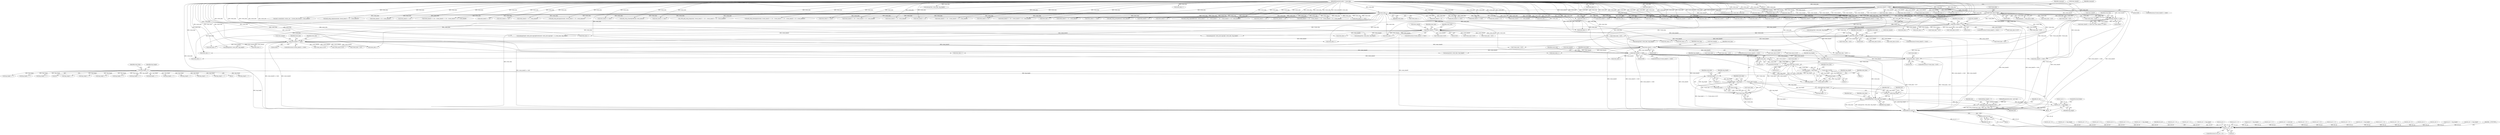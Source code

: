 digraph "0_wildmidi_660b513d99bced8783a4a5984ac2f742c74ebbdd_4@API" {
"1000912" [label="(Call,malloc(tmp_length + 1))"];
"1000896" [label="(Call,tmp_length = (tmp_length << 7) + (*event_data & 0x7f))"];
"1000899" [label="(Call,tmp_length << 7)"];
"1000878" [label="(Call,tmp_length = (tmp_length << 7) + (*event_data & 0x7f))"];
"1000881" [label="(Call,tmp_length << 7)"];
"1000353" [label="(Call,tmp_length = 0)"];
"1000884" [label="(Call,*event_data & 0x7f)"];
"1000892" [label="(Call,*event_data > 0x7f)"];
"1000860" [label="(Call,event_data[0] == 0x06)"];
"1000187" [label="(Call,event_data++)"];
"1000171" [label="(Call,event_data[0] >= 0x80)"];
"1000143" [label="(MethodParameterIn,uint8_t * event_data)"];
"1000787" [label="(Call,event_data[0] == 0x05)"];
"1000714" [label="(Call,event_data[0] == 0x04)"];
"1000179" [label="(Call,*event_data & 0xf0)"];
"1000641" [label="(Call,event_data[0] == 0x03)"];
"1000458" [label="(Call,event_data[0] == 0x02)"];
"1000385" [label="(Call,event_data[0] == 0x01)"];
"1000358" [label="(Call,event_data[0] == 0x00)"];
"1000871" [label="(Call,*event_data > 0x7f)"];
"1000902" [label="(Call,*event_data & 0x7f)"];
"1000910" [label="(Call,text = malloc(tmp_length + 1))"];
"1000916" [label="(Call,memcpy(text, event_data, tmp_length))"];
"1000925" [label="(Call,midi_setup_marker(mdi, text))"];
"1000928" [label="(Call,ret_cnt += tmp_length)"];
"1001539" [label="(Call,ret_cnt == 0)"];
"1001548" [label="(Return,return ret_cnt;)"];
"1000147" [label="(Call,ret_cnt = 0)"];
"1000312" [label="(Call,event_data++)"];
"1001186" [label="(Call,(event_data[4] << 8) + event_data[5])"];
"1000142" [label="(MethodParameterIn,struct _mdi *mdi)"];
"1000861" [label="(Call,event_data[0])"];
"1000808" [label="(Call,tmp_length << 7)"];
"1000465" [label="(Identifier,event_data)"];
"1000867" [label="(Identifier,event_data)"];
"1001181" [label="(Call,event_data[3] << 16)"];
"1000885" [label="(Call,*event_data)"];
"1000145" [label="(Block,)"];
"1000358" [label="(Call,event_data[0] == 0x00)"];
"1001138" [label="(Call,mdi->events[mdi->events_size - 1].event_data.channel = event_data[2])"];
"1000888" [label="(Call,event_data++)"];
"1001292" [label="(Call,*event_data > 0x7f)"];
"1000878" [label="(Call,tmp_length = (tmp_length << 7) + (*event_data & 0x7f))"];
"1000369" [label="(Call,midi_setup_sequenceno(mdi, ((event_data[2] << 8) + event_data[3])))"];
"1000718" [label="(Literal,0x04)"];
"1000354" [label="(Identifier,tmp_length)"];
"1000872" [label="(Call,*event_data)"];
"1000798" [label="(Call,*event_data > 0x7f)"];
"1000922" [label="(Identifier,text)"];
"1000648" [label="(Identifier,event_data)"];
"1001001" [label="(Call,ret_cnt += tmp_length)"];
"1001175" [label="(Call,event_data[2] << 24)"];
"1000972" [label="(Call,tmp_length << 7)"];
"1000417" [label="(Call,*event_data > 0x7f)"];
"1000715" [label="(Call,event_data[0])"];
"1000409" [label="(Call,*event_data & 0x7f)"];
"1001117" [label="(Call,(event_data[3] << 24) + (event_data[4] << 16) + (event_data[5] << 8) + event_data[6])"];
"1001233" [label="(Call,*event_data > 0x7f)"];
"1000904" [label="(Identifier,event_data)"];
"1001538" [label="(ControlStructure,if (ret_cnt == 0))"];
"1001155" [label="(Call,ret_cnt += 7)"];
"1000464" [label="(Call,event_data++)"];
"1000389" [label="(Literal,0x01)"];
"1001327" [label="(Call,event_data++)"];
"1000874" [label="(Literal,0x7f)"];
"1000930" [label="(Identifier,tmp_length)"];
"1000360" [label="(Identifier,event_data)"];
"1000363" [label="(Call,event_data[1] == 0x02)"];
"1000504" [label="(Call,event_data++)"];
"1000392" [label="(Identifier,event_data)"];
"1000918" [label="(Identifier,event_data)"];
"1001084" [label="(Call,event_data[2] << 16)"];
"1001118" [label="(Call,event_data[3] << 24)"];
"1000907" [label="(Identifier,event_data)"];
"1000866" [label="(Call,event_data++)"];
"1000926" [label="(Identifier,mdi)"];
"1000170" [label="(ControlStructure,if (event_data[0] >= 0x80))"];
"1000195" [label="(Identifier,command)"];
"1000925" [label="(Call,midi_setup_marker(mdi, text))"];
"1000458" [label="(Call,event_data[0] == 0x02)"];
"1000224" [label="(Call,ret_cnt += 2)"];
"1000770" [label="(Call,memcpy(text, event_data, tmp_length))"];
"1000789" [label="(Identifier,event_data)"];
"1001311" [label="(Call,ret_cnt++)"];
"1000713" [label="(ControlStructure,if (event_data[0] == 0x04))"];
"1001070" [label="(Call,event_data[0] == 0x51)"];
"1000271" [label="(Call,ret_cnt += 2)"];
"1001214" [label="(Call,(event_data[2] << 8) + event_data[3])"];
"1001270" [label="(Call,ret_cnt += tmp_length)"];
"1000793" [label="(Call,event_data++)"];
"1000462" [label="(Literal,0x02)"];
"1000721" [label="(Identifier,event_data)"];
"1000906" [label="(Call,event_data++)"];
"1000910" [label="(Call,text = malloc(tmp_length + 1))"];
"1000714" [label="(Call,event_data[0] == 0x04)"];
"1000669" [label="(Call,event_data++)"];
"1001212" [label="(Call,midi_setup_keysignature(mdi, ((event_data[2] << 8) + event_data[3])))"];
"1000284" [label="(Call,event_data++)"];
"1000889" [label="(Identifier,event_data)"];
"1000880" [label="(Call,(tmp_length << 7) + (*event_data & 0x7f))"];
"1000944" [label="(Call,*event_data > 0x7f)"];
"1001541" [label="(Literal,0)"];
"1001166" [label="(Call,event_data[1] == 0x04)"];
"1001540" [label="(Identifier,ret_cnt)"];
"1001018" [label="(Call,midi_setup_channelprefix(mdi, event_data[2]))"];
"1000786" [label="(ControlStructure,if (event_data[0] == 0x05))"];
"1000342" [label="(Call,ret_cnt += 2)"];
"1000815" [label="(Call,event_data++)"];
"1000396" [label="(Call,*event_data > 0x7f)"];
"1000643" [label="(Identifier,event_data)"];
"1001034" [label="(Call,event_data[1] == 0x01)"];
"1000811" [label="(Call,*event_data & 0x7f)"];
"1000291" [label="(Call,ret_cnt += 2)"];
"1001539" [label="(Call,ret_cnt == 0)"];
"1000916" [label="(Call,memcpy(text, event_data, tmp_length))"];
"1000424" [label="(Call,tmp_length << 7)"];
"1001081" [label="(Call,_WM_midi_setup_tempo(mdi, ((event_data[2] << 16) + (event_data[3] << 8) + event_data[4])))"];
"1000680" [label="(Call,tmp_length << 7)"];
"1000180" [label="(Call,*event_data)"];
"1000539" [label="(Call,memcpy(&mdi->extra_info.copyright[strlen(mdi->extra_info.copyright) + 1], event_data, tmp_length))"];
"1001172" [label="(Call,midi_setup_timesignature(mdi, ((event_data[2] << 24) + (event_data[3] << 16) + (event_data[4] << 8) + event_data[5])))"];
"1000864" [label="(Literal,0x06)"];
"1000460" [label="(Identifier,event_data)"];
"1000359" [label="(Call,event_data[0])"];
"1000362" [label="(Literal,0x00)"];
"1000709" [label="(Call,ret_cnt += tmp_length)"];
"1001075" [label="(Call,event_data[1] == 0x03)"];
"1000244" [label="(Call,event_data++)"];
"1001123" [label="(Call,(event_data[4] << 16) + (event_data[5] << 8) + event_data[6])"];
"1000742" [label="(Call,event_data++)"];
"1000673" [label="(Call,*event_data > 0x7f)"];
"1000482" [label="(Call,*event_data & 0x7f)"];
"1000870" [label="(ControlStructure,if (*event_data > 0x7f))"];
"1000305" [label="(Call,ret_cnt++)"];
"1000251" [label="(Call,ret_cnt += 2)"];
"1000645" [label="(Literal,0x03)"];
"1000989" [label="(Call,memcpy(text, event_data, tmp_length))"];
"1000665" [label="(Call,*event_data & 0x7f)"];
"1001313" [label="(Call,*event_data > 0x7f)"];
"1000279" [label="(Call,event_data++)"];
"1000716" [label="(Identifier,event_data)"];
"1000829" [label="(Call,*event_data & 0x7f)"];
"1000908" [label="(Call,ret_cnt++)"];
"1001215" [label="(Call,event_data[2] << 8)"];
"1000179" [label="(Call,*event_data & 0xf0)"];
"1000896" [label="(Call,tmp_length = (tmp_length << 7) + (*event_data & 0x7f))"];
"1000877" [label="(Block,)"];
"1000652" [label="(Call,*event_data > 0x7f)"];
"1000929" [label="(Identifier,ret_cnt)"];
"1000230" [label="(Call,event_data[1] == 0)"];
"1001083" [label="(Call,(event_data[2] << 16) + (event_data[3] << 8) + event_data[4])"];
"1001305" [label="(Call,*event_data & 0x7F)"];
"1000725" [label="(Call,*event_data > 0x7f)"];
"1000177" [label="(Call,command = *event_data & 0xf0)"];
"1000469" [label="(Call,*event_data > 0x7f)"];
"1000217" [label="(Call,event_data++)"];
"1000662" [label="(Call,tmp_length << 7)"];
"1000899" [label="(Call,tmp_length << 7)"];
"1000453" [label="(Call,ret_cnt += tmp_length)"];
"1000683" [label="(Call,*event_data & 0x7f)"];
"1000794" [label="(Identifier,event_data)"];
"1001250" [label="(Call,event_data++)"];
"1000371" [label="(Call,(event_data[2] << 8) + event_data[3])"];
"1001323" [label="(Call,*event_data & 0x7F)"];
"1000920" [label="(Call,text[tmp_length] = '\0')"];
"1001007" [label="(Call,event_data[0] == 0x20)"];
"1000299" [label="(Call,event_data++)"];
"1001161" [label="(Call,event_data[0] == 0x58)"];
"1000497" [label="(Call,tmp_length << 7)"];
"1001098" [label="(Call,ret_cnt += 5)"];
"1000862" [label="(Identifier,event_data)"];
"1000903" [label="(Call,*event_data)"];
"1000490" [label="(Call,*event_data > 0x7f)"];
"1000385" [label="(Call,event_data[0] == 0x01)"];
"1001040" [label="(Call,midi_setup_portprefix(mdi, event_data[2]))"];
"1000900" [label="(Identifier,tmp_length)"];
"1000391" [label="(Call,event_data++)"];
"1001519" [label="(Call,ret_cnt += sysex_len)"];
"1001045" [label="(Call,ret_cnt += 3)"];
"1000372" [label="(Call,event_data[2] << 8)"];
"1000859" [label="(ControlStructure,if (event_data[0] == 0x06))"];
"1000886" [label="(Identifier,event_data)"];
"1001201" [label="(Call,event_data[0] == 0x59)"];
"1000351" [label="(Block,)"];
"1001104" [label="(Call,event_data[0] == 0x54)"];
"1000239" [label="(Call,event_data++)"];
"1000641" [label="(Call,event_data[0] == 0x03)"];
"1000384" [label="(ControlStructure,if (event_data[0] == 0x01))"];
"1000386" [label="(Call,event_data[0])"];
"1000738" [label="(Call,*event_data & 0x7f)"];
"1000917" [label="(Identifier,text)"];
"1000935" [label="(Identifier,event_data)"];
"1000760" [label="(Call,event_data++)"];
"1001195" [label="(Call,ret_cnt += 6)"];
"1000427" [label="(Call,*event_data & 0x7f)"];
"1001064" [label="(Call,ret_cnt += 2)"];
"1000459" [label="(Call,event_data[0])"];
"1001115" [label="(Call,midi_setup_smpteoffset(mdi, ((event_data[3] << 24) + (event_data[4] << 16) + (event_data[5] << 8) + event_data[6])))"];
"1000175" [label="(Literal,0x80)"];
"1001023" [label="(Call,ret_cnt += 3)"];
"1001124" [label="(Call,event_data[4] << 16)"];
"1001174" [label="(Call,(event_data[2] << 24) + (event_data[3] << 16) + (event_data[4] << 8) + event_data[5])"];
"1001243" [label="(Call,tmp_length << 7)"];
"1000640" [label="(ControlStructure,if (event_data[0] == 0x03))"];
"1000636" [label="(Call,ret_cnt += tmp_length)"];
"1000871" [label="(Call,*event_data > 0x7f)"];
"1001012" [label="(Call,event_data[1] == 0x01)"];
"1001090" [label="(Call,event_data[3] << 8)"];
"1000893" [label="(Call,*event_data)"];
"1001223" [label="(Call,ret_cnt += 4)"];
"1000357" [label="(Call,(event_data[0] == 0x00) && (event_data[1] == 0x02))"];
"1000884" [label="(Call,*event_data & 0x7f)"];
"1000892" [label="(Call,*event_data > 0x7f)"];
"1001206" [label="(Call,event_data[1] == 0x02)"];
"1000479" [label="(Call,tmp_length << 7)"];
"1000756" [label="(Call,*event_data & 0x7f)"];
"1000431" [label="(Call,event_data++)"];
"1000919" [label="(Identifier,tmp_length)"];
"1000182" [label="(Literal,0xf0)"];
"1000380" [label="(Call,ret_cnt += 4)"];
"1001548" [label="(Return,return ret_cnt;)"];
"1001532" [label="(ControlStructure,break;)"];
"1000881" [label="(Call,tmp_length << 7)"];
"1001534" [label="(Call,ret_cnt = 0)"];
"1000259" [label="(Call,event_data++)"];
"1001109" [label="(Call,event_data[1] == 0x05)"];
"1000697" [label="(Call,memcpy(text, event_data, tmp_length))"];
"1000913" [label="(Call,tmp_length + 1)"];
"1001029" [label="(Call,event_data[0] == 0x21)"];
"1000330" [label="(Call,event_data++)"];
"1000901" [label="(Literal,7)"];
"1001550" [label="(MethodReturn,uint32_t)"];
"1000954" [label="(Call,tmp_length << 7)"];
"1001342" [label="(Call,memcpy(sysex_store, event_data, sysex_len))"];
"1000642" [label="(Call,event_data[0])"];
"1000365" [label="(Identifier,event_data)"];
"1001187" [label="(Call,event_data[4] << 8)"];
"1000735" [label="(Call,tmp_length << 7)"];
"1000887" [label="(Literal,0x7f)"];
"1001051" [label="(Call,event_data[0] == 0x2F)"];
"1000601" [label="(Call,memcpy(mdi->extra_info.copyright, event_data, tmp_length))"];
"1000979" [label="(Call,event_data++)"];
"1001129" [label="(Call,(event_data[5] << 8) + event_data[6])"];
"1000883" [label="(Literal,7)"];
"1000860" [label="(Call,event_data[0] == 0x06)"];
"1000186" [label="(Call,*event_data++)"];
"1000911" [label="(Identifier,text)"];
"1000264" [label="(Call,event_data++)"];
"1000791" [label="(Literal,0x05)"];
"1000178" [label="(Identifier,command)"];
"1000457" [label="(ControlStructure,if (event_data[0] == 0x02))"];
"1000927" [label="(Identifier,text)"];
"1000624" [label="(Call,memcpy(text, event_data, tmp_length))"];
"1000486" [label="(Call,event_data++)"];
"1000687" [label="(Call,event_data++)"];
"1000190" [label="(Call,ret_cnt++)"];
"1000912" [label="(Call,malloc(tmp_length + 1))"];
"1000355" [label="(Literal,0)"];
"1000876" [label="(ControlStructure,do)"];
"1000318" [label="(Call,ret_cnt++)"];
"1000720" [label="(Call,event_data++)"];
"1000855" [label="(Call,ret_cnt += tmp_length)"];
"1001261" [label="(Call,tmp_length << 7)"];
"1000902" [label="(Call,*event_data & 0x7f)"];
"1000898" [label="(Call,(tmp_length << 7) + (*event_data & 0x7f))"];
"1000826" [label="(Call,tmp_length << 7)"];
"1000787" [label="(Call,event_data[0] == 0x05)"];
"1000939" [label="(Call,event_data++)"];
"1000961" [label="(Call,event_data++)"];
"1001309" [label="(Call,event_data++)"];
"1000647" [label="(Call,event_data++)"];
"1001089" [label="(Call,(event_data[3] << 8) + event_data[4])"];
"1000143" [label="(MethodParameterIn,uint8_t * event_data)"];
"1000325" [label="(Call,event_data++)"];
"1000172" [label="(Call,event_data[0])"];
"1000441" [label="(Call,memcpy(text, event_data, tmp_length))"];
"1000746" [label="(Call,*event_data > 0x7f)"];
"1000865" [label="(Block,)"];
"1000833" [label="(Call,event_data++)"];
"1000353" [label="(Call,tmp_length = 0)"];
"1000897" [label="(Identifier,tmp_length)"];
"1000905" [label="(Literal,0x7f)"];
"1000782" [label="(Call,ret_cnt += tmp_length)"];
"1001180" [label="(Call,(event_data[3] << 16) + (event_data[4] << 8) + event_data[5])"];
"1000928" [label="(Call,ret_cnt += tmp_length)"];
"1000406" [label="(Call,tmp_length << 7)"];
"1000933" [label="(Call,event_data[0] == 0x07)"];
"1000882" [label="(Identifier,tmp_length)"];
"1001228" [label="(Call,event_data++)"];
"1000212" [label="(Call,event_data++)"];
"1001549" [label="(Identifier,ret_cnt)"];
"1000843" [label="(Call,memcpy(text, event_data, tmp_length))"];
"1000413" [label="(Call,event_data++)"];
"1000500" [label="(Call,*event_data & 0x7f)"];
"1001543" [label="(Identifier,__FUNCTION__)"];
"1000188" [label="(Identifier,event_data)"];
"1001056" [label="(Call,event_data[1] == 0x00)"];
"1001130" [label="(Call,event_data[5] << 8)"];
"1000879" [label="(Identifier,tmp_length)"];
"1000753" [label="(Call,tmp_length << 7)"];
"1000895" [label="(Literal,0x7f)"];
"1000819" [label="(Call,*event_data > 0x7f)"];
"1000187" [label="(Call,event_data++)"];
"1000171" [label="(Call,event_data[0] >= 0x80)"];
"1000788" [label="(Call,event_data[0])"];
"1000912" -> "1000910"  [label="AST: "];
"1000912" -> "1000913"  [label="CFG: "];
"1000913" -> "1000912"  [label="AST: "];
"1000910" -> "1000912"  [label="CFG: "];
"1000912" -> "1001550"  [label="DDG: tmp_length + 1"];
"1000912" -> "1000910"  [label="DDG: tmp_length + 1"];
"1000896" -> "1000912"  [label="DDG: tmp_length"];
"1000896" -> "1000865"  [label="AST: "];
"1000896" -> "1000898"  [label="CFG: "];
"1000897" -> "1000896"  [label="AST: "];
"1000898" -> "1000896"  [label="AST: "];
"1000907" -> "1000896"  [label="CFG: "];
"1000896" -> "1001550"  [label="DDG: (tmp_length << 7) + (*event_data & 0x7f)"];
"1000899" -> "1000896"  [label="DDG: tmp_length"];
"1000899" -> "1000896"  [label="DDG: 7"];
"1000902" -> "1000896"  [label="DDG: *event_data"];
"1000902" -> "1000896"  [label="DDG: 0x7f"];
"1000896" -> "1000913"  [label="DDG: tmp_length"];
"1000896" -> "1000916"  [label="DDG: tmp_length"];
"1000899" -> "1000898"  [label="AST: "];
"1000899" -> "1000901"  [label="CFG: "];
"1000900" -> "1000899"  [label="AST: "];
"1000901" -> "1000899"  [label="AST: "];
"1000904" -> "1000899"  [label="CFG: "];
"1000899" -> "1000898"  [label="DDG: tmp_length"];
"1000899" -> "1000898"  [label="DDG: 7"];
"1000878" -> "1000899"  [label="DDG: tmp_length"];
"1000353" -> "1000899"  [label="DDG: tmp_length"];
"1000878" -> "1000877"  [label="AST: "];
"1000878" -> "1000880"  [label="CFG: "];
"1000879" -> "1000878"  [label="AST: "];
"1000880" -> "1000878"  [label="AST: "];
"1000889" -> "1000878"  [label="CFG: "];
"1000881" -> "1000878"  [label="DDG: tmp_length"];
"1000881" -> "1000878"  [label="DDG: 7"];
"1000884" -> "1000878"  [label="DDG: *event_data"];
"1000884" -> "1000878"  [label="DDG: 0x7f"];
"1000878" -> "1000881"  [label="DDG: tmp_length"];
"1000881" -> "1000880"  [label="AST: "];
"1000881" -> "1000883"  [label="CFG: "];
"1000882" -> "1000881"  [label="AST: "];
"1000883" -> "1000881"  [label="AST: "];
"1000886" -> "1000881"  [label="CFG: "];
"1000881" -> "1000880"  [label="DDG: tmp_length"];
"1000881" -> "1000880"  [label="DDG: 7"];
"1000353" -> "1000881"  [label="DDG: tmp_length"];
"1000353" -> "1000351"  [label="AST: "];
"1000353" -> "1000355"  [label="CFG: "];
"1000354" -> "1000353"  [label="AST: "];
"1000355" -> "1000353"  [label="AST: "];
"1000360" -> "1000353"  [label="CFG: "];
"1000353" -> "1001550"  [label="DDG: tmp_length"];
"1000353" -> "1000406"  [label="DDG: tmp_length"];
"1000353" -> "1000424"  [label="DDG: tmp_length"];
"1000353" -> "1000479"  [label="DDG: tmp_length"];
"1000353" -> "1000497"  [label="DDG: tmp_length"];
"1000353" -> "1000662"  [label="DDG: tmp_length"];
"1000353" -> "1000680"  [label="DDG: tmp_length"];
"1000353" -> "1000735"  [label="DDG: tmp_length"];
"1000353" -> "1000753"  [label="DDG: tmp_length"];
"1000353" -> "1000808"  [label="DDG: tmp_length"];
"1000353" -> "1000826"  [label="DDG: tmp_length"];
"1000353" -> "1000954"  [label="DDG: tmp_length"];
"1000353" -> "1000972"  [label="DDG: tmp_length"];
"1000353" -> "1001243"  [label="DDG: tmp_length"];
"1000353" -> "1001261"  [label="DDG: tmp_length"];
"1000884" -> "1000880"  [label="AST: "];
"1000884" -> "1000887"  [label="CFG: "];
"1000885" -> "1000884"  [label="AST: "];
"1000887" -> "1000884"  [label="AST: "];
"1000880" -> "1000884"  [label="CFG: "];
"1000884" -> "1000880"  [label="DDG: *event_data"];
"1000884" -> "1000880"  [label="DDG: 0x7f"];
"1000892" -> "1000884"  [label="DDG: *event_data"];
"1000871" -> "1000884"  [label="DDG: *event_data"];
"1000860" -> "1000884"  [label="DDG: event_data[0]"];
"1000884" -> "1000892"  [label="DDG: *event_data"];
"1000892" -> "1000876"  [label="AST: "];
"1000892" -> "1000895"  [label="CFG: "];
"1000893" -> "1000892"  [label="AST: "];
"1000895" -> "1000892"  [label="AST: "];
"1000879" -> "1000892"  [label="CFG: "];
"1000897" -> "1000892"  [label="CFG: "];
"1000892" -> "1001550"  [label="DDG: *event_data > 0x7f"];
"1000860" -> "1000892"  [label="DDG: event_data[0]"];
"1000892" -> "1000902"  [label="DDG: *event_data"];
"1000860" -> "1000859"  [label="AST: "];
"1000860" -> "1000864"  [label="CFG: "];
"1000861" -> "1000860"  [label="AST: "];
"1000864" -> "1000860"  [label="AST: "];
"1000867" -> "1000860"  [label="CFG: "];
"1000935" -> "1000860"  [label="CFG: "];
"1000860" -> "1001550"  [label="DDG: event_data[0] == 0x06"];
"1000860" -> "1001550"  [label="DDG: event_data[0]"];
"1000187" -> "1000860"  [label="DDG: event_data"];
"1000787" -> "1000860"  [label="DDG: event_data[0]"];
"1000179" -> "1000860"  [label="DDG: *event_data"];
"1000143" -> "1000860"  [label="DDG: event_data"];
"1000860" -> "1000866"  [label="DDG: event_data[0]"];
"1000860" -> "1000871"  [label="DDG: event_data[0]"];
"1000860" -> "1000888"  [label="DDG: event_data[0]"];
"1000860" -> "1000902"  [label="DDG: event_data[0]"];
"1000860" -> "1000906"  [label="DDG: event_data[0]"];
"1000860" -> "1000916"  [label="DDG: event_data[0]"];
"1000860" -> "1000933"  [label="DDG: event_data[0]"];
"1000187" -> "1000186"  [label="AST: "];
"1000187" -> "1000188"  [label="CFG: "];
"1000188" -> "1000187"  [label="AST: "];
"1000186" -> "1000187"  [label="CFG: "];
"1000187" -> "1001550"  [label="DDG: event_data"];
"1000171" -> "1000187"  [label="DDG: event_data[0]"];
"1000143" -> "1000187"  [label="DDG: event_data"];
"1000187" -> "1000212"  [label="DDG: event_data"];
"1000187" -> "1000230"  [label="DDG: event_data"];
"1000187" -> "1000239"  [label="DDG: event_data"];
"1000187" -> "1000259"  [label="DDG: event_data"];
"1000187" -> "1000279"  [label="DDG: event_data"];
"1000187" -> "1000299"  [label="DDG: event_data"];
"1000187" -> "1000312"  [label="DDG: event_data"];
"1000187" -> "1000325"  [label="DDG: event_data"];
"1000187" -> "1000358"  [label="DDG: event_data"];
"1000187" -> "1000363"  [label="DDG: event_data"];
"1000187" -> "1000369"  [label="DDG: event_data"];
"1000187" -> "1000372"  [label="DDG: event_data"];
"1000187" -> "1000371"  [label="DDG: event_data"];
"1000187" -> "1000385"  [label="DDG: event_data"];
"1000187" -> "1000391"  [label="DDG: event_data"];
"1000187" -> "1000458"  [label="DDG: event_data"];
"1000187" -> "1000464"  [label="DDG: event_data"];
"1000187" -> "1000641"  [label="DDG: event_data"];
"1000187" -> "1000647"  [label="DDG: event_data"];
"1000187" -> "1000714"  [label="DDG: event_data"];
"1000187" -> "1000720"  [label="DDG: event_data"];
"1000187" -> "1000787"  [label="DDG: event_data"];
"1000187" -> "1000793"  [label="DDG: event_data"];
"1000187" -> "1000866"  [label="DDG: event_data"];
"1000187" -> "1000933"  [label="DDG: event_data"];
"1000187" -> "1000939"  [label="DDG: event_data"];
"1000187" -> "1001007"  [label="DDG: event_data"];
"1000187" -> "1001012"  [label="DDG: event_data"];
"1000187" -> "1001018"  [label="DDG: event_data"];
"1000187" -> "1001029"  [label="DDG: event_data"];
"1000187" -> "1001034"  [label="DDG: event_data"];
"1000187" -> "1001040"  [label="DDG: event_data"];
"1000187" -> "1001051"  [label="DDG: event_data"];
"1000187" -> "1001056"  [label="DDG: event_data"];
"1000187" -> "1001070"  [label="DDG: event_data"];
"1000187" -> "1001075"  [label="DDG: event_data"];
"1000187" -> "1001081"  [label="DDG: event_data"];
"1000187" -> "1001084"  [label="DDG: event_data"];
"1000187" -> "1001083"  [label="DDG: event_data"];
"1000187" -> "1001090"  [label="DDG: event_data"];
"1000187" -> "1001089"  [label="DDG: event_data"];
"1000187" -> "1001104"  [label="DDG: event_data"];
"1000187" -> "1001109"  [label="DDG: event_data"];
"1000187" -> "1001115"  [label="DDG: event_data"];
"1000187" -> "1001118"  [label="DDG: event_data"];
"1000187" -> "1001117"  [label="DDG: event_data"];
"1000187" -> "1001124"  [label="DDG: event_data"];
"1000187" -> "1001123"  [label="DDG: event_data"];
"1000187" -> "1001130"  [label="DDG: event_data"];
"1000187" -> "1001129"  [label="DDG: event_data"];
"1000187" -> "1001138"  [label="DDG: event_data"];
"1000187" -> "1001161"  [label="DDG: event_data"];
"1000187" -> "1001166"  [label="DDG: event_data"];
"1000187" -> "1001172"  [label="DDG: event_data"];
"1000187" -> "1001175"  [label="DDG: event_data"];
"1000187" -> "1001174"  [label="DDG: event_data"];
"1000187" -> "1001181"  [label="DDG: event_data"];
"1000187" -> "1001180"  [label="DDG: event_data"];
"1000187" -> "1001187"  [label="DDG: event_data"];
"1000187" -> "1001186"  [label="DDG: event_data"];
"1000187" -> "1001201"  [label="DDG: event_data"];
"1000187" -> "1001206"  [label="DDG: event_data"];
"1000187" -> "1001212"  [label="DDG: event_data"];
"1000187" -> "1001215"  [label="DDG: event_data"];
"1000187" -> "1001214"  [label="DDG: event_data"];
"1000187" -> "1001228"  [label="DDG: event_data"];
"1000187" -> "1001309"  [label="DDG: event_data"];
"1000187" -> "1001327"  [label="DDG: event_data"];
"1000171" -> "1000170"  [label="AST: "];
"1000171" -> "1000175"  [label="CFG: "];
"1000172" -> "1000171"  [label="AST: "];
"1000175" -> "1000171"  [label="AST: "];
"1000178" -> "1000171"  [label="CFG: "];
"1000195" -> "1000171"  [label="CFG: "];
"1000171" -> "1001550"  [label="DDG: event_data[0]"];
"1000171" -> "1001550"  [label="DDG: event_data[0] >= 0x80"];
"1000143" -> "1000171"  [label="DDG: event_data"];
"1000171" -> "1000179"  [label="DDG: event_data[0]"];
"1000171" -> "1000212"  [label="DDG: event_data[0]"];
"1000171" -> "1000217"  [label="DDG: event_data[0]"];
"1000171" -> "1000239"  [label="DDG: event_data[0]"];
"1000171" -> "1000244"  [label="DDG: event_data[0]"];
"1000171" -> "1000259"  [label="DDG: event_data[0]"];
"1000171" -> "1000264"  [label="DDG: event_data[0]"];
"1000171" -> "1000279"  [label="DDG: event_data[0]"];
"1000171" -> "1000284"  [label="DDG: event_data[0]"];
"1000171" -> "1000299"  [label="DDG: event_data[0]"];
"1000171" -> "1000312"  [label="DDG: event_data[0]"];
"1000171" -> "1000325"  [label="DDG: event_data[0]"];
"1000171" -> "1000330"  [label="DDG: event_data[0]"];
"1000171" -> "1000358"  [label="DDG: event_data[0]"];
"1000171" -> "1001292"  [label="DDG: event_data[0]"];
"1000171" -> "1001305"  [label="DDG: event_data[0]"];
"1000171" -> "1001309"  [label="DDG: event_data[0]"];
"1000171" -> "1001313"  [label="DDG: event_data[0]"];
"1000171" -> "1001323"  [label="DDG: event_data[0]"];
"1000171" -> "1001327"  [label="DDG: event_data[0]"];
"1000171" -> "1001342"  [label="DDG: event_data[0]"];
"1000143" -> "1000141"  [label="AST: "];
"1000143" -> "1001550"  [label="DDG: event_data"];
"1000143" -> "1000212"  [label="DDG: event_data"];
"1000143" -> "1000217"  [label="DDG: event_data"];
"1000143" -> "1000230"  [label="DDG: event_data"];
"1000143" -> "1000239"  [label="DDG: event_data"];
"1000143" -> "1000244"  [label="DDG: event_data"];
"1000143" -> "1000259"  [label="DDG: event_data"];
"1000143" -> "1000264"  [label="DDG: event_data"];
"1000143" -> "1000279"  [label="DDG: event_data"];
"1000143" -> "1000284"  [label="DDG: event_data"];
"1000143" -> "1000299"  [label="DDG: event_data"];
"1000143" -> "1000312"  [label="DDG: event_data"];
"1000143" -> "1000325"  [label="DDG: event_data"];
"1000143" -> "1000330"  [label="DDG: event_data"];
"1000143" -> "1000358"  [label="DDG: event_data"];
"1000143" -> "1000363"  [label="DDG: event_data"];
"1000143" -> "1000369"  [label="DDG: event_data"];
"1000143" -> "1000372"  [label="DDG: event_data"];
"1000143" -> "1000371"  [label="DDG: event_data"];
"1000143" -> "1000385"  [label="DDG: event_data"];
"1000143" -> "1000391"  [label="DDG: event_data"];
"1000143" -> "1000413"  [label="DDG: event_data"];
"1000143" -> "1000431"  [label="DDG: event_data"];
"1000143" -> "1000441"  [label="DDG: event_data"];
"1000143" -> "1000458"  [label="DDG: event_data"];
"1000143" -> "1000464"  [label="DDG: event_data"];
"1000143" -> "1000486"  [label="DDG: event_data"];
"1000143" -> "1000504"  [label="DDG: event_data"];
"1000143" -> "1000539"  [label="DDG: event_data"];
"1000143" -> "1000601"  [label="DDG: event_data"];
"1000143" -> "1000624"  [label="DDG: event_data"];
"1000143" -> "1000641"  [label="DDG: event_data"];
"1000143" -> "1000647"  [label="DDG: event_data"];
"1000143" -> "1000669"  [label="DDG: event_data"];
"1000143" -> "1000687"  [label="DDG: event_data"];
"1000143" -> "1000697"  [label="DDG: event_data"];
"1000143" -> "1000714"  [label="DDG: event_data"];
"1000143" -> "1000720"  [label="DDG: event_data"];
"1000143" -> "1000742"  [label="DDG: event_data"];
"1000143" -> "1000760"  [label="DDG: event_data"];
"1000143" -> "1000770"  [label="DDG: event_data"];
"1000143" -> "1000787"  [label="DDG: event_data"];
"1000143" -> "1000793"  [label="DDG: event_data"];
"1000143" -> "1000815"  [label="DDG: event_data"];
"1000143" -> "1000833"  [label="DDG: event_data"];
"1000143" -> "1000843"  [label="DDG: event_data"];
"1000143" -> "1000866"  [label="DDG: event_data"];
"1000143" -> "1000888"  [label="DDG: event_data"];
"1000143" -> "1000906"  [label="DDG: event_data"];
"1000143" -> "1000916"  [label="DDG: event_data"];
"1000143" -> "1000933"  [label="DDG: event_data"];
"1000143" -> "1000939"  [label="DDG: event_data"];
"1000143" -> "1000961"  [label="DDG: event_data"];
"1000143" -> "1000979"  [label="DDG: event_data"];
"1000143" -> "1000989"  [label="DDG: event_data"];
"1000143" -> "1001007"  [label="DDG: event_data"];
"1000143" -> "1001012"  [label="DDG: event_data"];
"1000143" -> "1001018"  [label="DDG: event_data"];
"1000143" -> "1001029"  [label="DDG: event_data"];
"1000143" -> "1001034"  [label="DDG: event_data"];
"1000143" -> "1001040"  [label="DDG: event_data"];
"1000143" -> "1001051"  [label="DDG: event_data"];
"1000143" -> "1001056"  [label="DDG: event_data"];
"1000143" -> "1001070"  [label="DDG: event_data"];
"1000143" -> "1001075"  [label="DDG: event_data"];
"1000143" -> "1001081"  [label="DDG: event_data"];
"1000143" -> "1001084"  [label="DDG: event_data"];
"1000143" -> "1001083"  [label="DDG: event_data"];
"1000143" -> "1001090"  [label="DDG: event_data"];
"1000143" -> "1001089"  [label="DDG: event_data"];
"1000143" -> "1001104"  [label="DDG: event_data"];
"1000143" -> "1001109"  [label="DDG: event_data"];
"1000143" -> "1001115"  [label="DDG: event_data"];
"1000143" -> "1001118"  [label="DDG: event_data"];
"1000143" -> "1001117"  [label="DDG: event_data"];
"1000143" -> "1001124"  [label="DDG: event_data"];
"1000143" -> "1001123"  [label="DDG: event_data"];
"1000143" -> "1001130"  [label="DDG: event_data"];
"1000143" -> "1001129"  [label="DDG: event_data"];
"1000143" -> "1001138"  [label="DDG: event_data"];
"1000143" -> "1001161"  [label="DDG: event_data"];
"1000143" -> "1001166"  [label="DDG: event_data"];
"1000143" -> "1001172"  [label="DDG: event_data"];
"1000143" -> "1001175"  [label="DDG: event_data"];
"1000143" -> "1001174"  [label="DDG: event_data"];
"1000143" -> "1001181"  [label="DDG: event_data"];
"1000143" -> "1001180"  [label="DDG: event_data"];
"1000143" -> "1001187"  [label="DDG: event_data"];
"1000143" -> "1001186"  [label="DDG: event_data"];
"1000143" -> "1001201"  [label="DDG: event_data"];
"1000143" -> "1001206"  [label="DDG: event_data"];
"1000143" -> "1001212"  [label="DDG: event_data"];
"1000143" -> "1001215"  [label="DDG: event_data"];
"1000143" -> "1001214"  [label="DDG: event_data"];
"1000143" -> "1001228"  [label="DDG: event_data"];
"1000143" -> "1001250"  [label="DDG: event_data"];
"1000143" -> "1001309"  [label="DDG: event_data"];
"1000143" -> "1001327"  [label="DDG: event_data"];
"1000143" -> "1001342"  [label="DDG: event_data"];
"1000787" -> "1000786"  [label="AST: "];
"1000787" -> "1000791"  [label="CFG: "];
"1000788" -> "1000787"  [label="AST: "];
"1000791" -> "1000787"  [label="AST: "];
"1000794" -> "1000787"  [label="CFG: "];
"1000862" -> "1000787"  [label="CFG: "];
"1000787" -> "1001550"  [label="DDG: event_data[0]"];
"1000787" -> "1001550"  [label="DDG: event_data[0] == 0x05"];
"1000714" -> "1000787"  [label="DDG: event_data[0]"];
"1000179" -> "1000787"  [label="DDG: *event_data"];
"1000787" -> "1000793"  [label="DDG: event_data[0]"];
"1000787" -> "1000798"  [label="DDG: event_data[0]"];
"1000787" -> "1000811"  [label="DDG: event_data[0]"];
"1000787" -> "1000815"  [label="DDG: event_data[0]"];
"1000787" -> "1000819"  [label="DDG: event_data[0]"];
"1000787" -> "1000829"  [label="DDG: event_data[0]"];
"1000787" -> "1000833"  [label="DDG: event_data[0]"];
"1000787" -> "1000843"  [label="DDG: event_data[0]"];
"1000714" -> "1000713"  [label="AST: "];
"1000714" -> "1000718"  [label="CFG: "];
"1000715" -> "1000714"  [label="AST: "];
"1000718" -> "1000714"  [label="AST: "];
"1000721" -> "1000714"  [label="CFG: "];
"1000789" -> "1000714"  [label="CFG: "];
"1000714" -> "1001550"  [label="DDG: event_data[0] == 0x04"];
"1000714" -> "1001550"  [label="DDG: event_data[0]"];
"1000179" -> "1000714"  [label="DDG: *event_data"];
"1000641" -> "1000714"  [label="DDG: event_data[0]"];
"1000714" -> "1000720"  [label="DDG: event_data[0]"];
"1000714" -> "1000725"  [label="DDG: event_data[0]"];
"1000714" -> "1000738"  [label="DDG: event_data[0]"];
"1000714" -> "1000742"  [label="DDG: event_data[0]"];
"1000714" -> "1000746"  [label="DDG: event_data[0]"];
"1000714" -> "1000756"  [label="DDG: event_data[0]"];
"1000714" -> "1000760"  [label="DDG: event_data[0]"];
"1000714" -> "1000770"  [label="DDG: event_data[0]"];
"1000179" -> "1000177"  [label="AST: "];
"1000179" -> "1000182"  [label="CFG: "];
"1000180" -> "1000179"  [label="AST: "];
"1000182" -> "1000179"  [label="AST: "];
"1000177" -> "1000179"  [label="CFG: "];
"1000179" -> "1001550"  [label="DDG: *event_data"];
"1000179" -> "1000177"  [label="DDG: *event_data"];
"1000179" -> "1000177"  [label="DDG: 0xf0"];
"1000179" -> "1000358"  [label="DDG: *event_data"];
"1000179" -> "1000385"  [label="DDG: *event_data"];
"1000179" -> "1000396"  [label="DDG: *event_data"];
"1000179" -> "1000458"  [label="DDG: *event_data"];
"1000179" -> "1000469"  [label="DDG: *event_data"];
"1000179" -> "1000641"  [label="DDG: *event_data"];
"1000179" -> "1000652"  [label="DDG: *event_data"];
"1000179" -> "1000725"  [label="DDG: *event_data"];
"1000179" -> "1000798"  [label="DDG: *event_data"];
"1000179" -> "1000871"  [label="DDG: *event_data"];
"1000179" -> "1000933"  [label="DDG: *event_data"];
"1000179" -> "1000944"  [label="DDG: *event_data"];
"1000179" -> "1001007"  [label="DDG: *event_data"];
"1000179" -> "1001029"  [label="DDG: *event_data"];
"1000179" -> "1001051"  [label="DDG: *event_data"];
"1000179" -> "1001070"  [label="DDG: *event_data"];
"1000179" -> "1001104"  [label="DDG: *event_data"];
"1000179" -> "1001161"  [label="DDG: *event_data"];
"1000179" -> "1001201"  [label="DDG: *event_data"];
"1000179" -> "1001233"  [label="DDG: *event_data"];
"1000179" -> "1001292"  [label="DDG: *event_data"];
"1000641" -> "1000640"  [label="AST: "];
"1000641" -> "1000645"  [label="CFG: "];
"1000642" -> "1000641"  [label="AST: "];
"1000645" -> "1000641"  [label="AST: "];
"1000648" -> "1000641"  [label="CFG: "];
"1000716" -> "1000641"  [label="CFG: "];
"1000641" -> "1001550"  [label="DDG: event_data[0] == 0x03"];
"1000641" -> "1001550"  [label="DDG: event_data[0]"];
"1000458" -> "1000641"  [label="DDG: event_data[0]"];
"1000641" -> "1000647"  [label="DDG: event_data[0]"];
"1000641" -> "1000652"  [label="DDG: event_data[0]"];
"1000641" -> "1000665"  [label="DDG: event_data[0]"];
"1000641" -> "1000669"  [label="DDG: event_data[0]"];
"1000641" -> "1000673"  [label="DDG: event_data[0]"];
"1000641" -> "1000683"  [label="DDG: event_data[0]"];
"1000641" -> "1000687"  [label="DDG: event_data[0]"];
"1000641" -> "1000697"  [label="DDG: event_data[0]"];
"1000458" -> "1000457"  [label="AST: "];
"1000458" -> "1000462"  [label="CFG: "];
"1000459" -> "1000458"  [label="AST: "];
"1000462" -> "1000458"  [label="AST: "];
"1000465" -> "1000458"  [label="CFG: "];
"1000643" -> "1000458"  [label="CFG: "];
"1000458" -> "1001550"  [label="DDG: event_data[0]"];
"1000458" -> "1001550"  [label="DDG: event_data[0] == 0x02"];
"1000385" -> "1000458"  [label="DDG: event_data[0]"];
"1000458" -> "1000464"  [label="DDG: event_data[0]"];
"1000458" -> "1000469"  [label="DDG: event_data[0]"];
"1000458" -> "1000482"  [label="DDG: event_data[0]"];
"1000458" -> "1000486"  [label="DDG: event_data[0]"];
"1000458" -> "1000490"  [label="DDG: event_data[0]"];
"1000458" -> "1000500"  [label="DDG: event_data[0]"];
"1000458" -> "1000504"  [label="DDG: event_data[0]"];
"1000458" -> "1000539"  [label="DDG: event_data[0]"];
"1000458" -> "1000601"  [label="DDG: event_data[0]"];
"1000458" -> "1000624"  [label="DDG: event_data[0]"];
"1000385" -> "1000384"  [label="AST: "];
"1000385" -> "1000389"  [label="CFG: "];
"1000386" -> "1000385"  [label="AST: "];
"1000389" -> "1000385"  [label="AST: "];
"1000392" -> "1000385"  [label="CFG: "];
"1000460" -> "1000385"  [label="CFG: "];
"1000385" -> "1001550"  [label="DDG: event_data[0]"];
"1000385" -> "1001550"  [label="DDG: event_data[0] == 0x01"];
"1000358" -> "1000385"  [label="DDG: event_data[0]"];
"1000385" -> "1000391"  [label="DDG: event_data[0]"];
"1000385" -> "1000396"  [label="DDG: event_data[0]"];
"1000385" -> "1000409"  [label="DDG: event_data[0]"];
"1000385" -> "1000413"  [label="DDG: event_data[0]"];
"1000385" -> "1000417"  [label="DDG: event_data[0]"];
"1000385" -> "1000427"  [label="DDG: event_data[0]"];
"1000385" -> "1000431"  [label="DDG: event_data[0]"];
"1000385" -> "1000441"  [label="DDG: event_data[0]"];
"1000358" -> "1000357"  [label="AST: "];
"1000358" -> "1000362"  [label="CFG: "];
"1000359" -> "1000358"  [label="AST: "];
"1000362" -> "1000358"  [label="AST: "];
"1000365" -> "1000358"  [label="CFG: "];
"1000357" -> "1000358"  [label="CFG: "];
"1000358" -> "1001550"  [label="DDG: event_data[0]"];
"1000358" -> "1000357"  [label="DDG: event_data[0]"];
"1000358" -> "1000357"  [label="DDG: 0x00"];
"1000871" -> "1000870"  [label="AST: "];
"1000871" -> "1000874"  [label="CFG: "];
"1000872" -> "1000871"  [label="AST: "];
"1000874" -> "1000871"  [label="AST: "];
"1000879" -> "1000871"  [label="CFG: "];
"1000897" -> "1000871"  [label="CFG: "];
"1000871" -> "1001550"  [label="DDG: *event_data > 0x7f"];
"1000871" -> "1000902"  [label="DDG: *event_data"];
"1000902" -> "1000898"  [label="AST: "];
"1000902" -> "1000905"  [label="CFG: "];
"1000903" -> "1000902"  [label="AST: "];
"1000905" -> "1000902"  [label="AST: "];
"1000898" -> "1000902"  [label="CFG: "];
"1000902" -> "1001550"  [label="DDG: *event_data"];
"1000902" -> "1000898"  [label="DDG: *event_data"];
"1000902" -> "1000898"  [label="DDG: 0x7f"];
"1000910" -> "1000865"  [label="AST: "];
"1000911" -> "1000910"  [label="AST: "];
"1000917" -> "1000910"  [label="CFG: "];
"1000910" -> "1001550"  [label="DDG: malloc(tmp_length + 1)"];
"1000910" -> "1000916"  [label="DDG: text"];
"1000916" -> "1000865"  [label="AST: "];
"1000916" -> "1000919"  [label="CFG: "];
"1000917" -> "1000916"  [label="AST: "];
"1000918" -> "1000916"  [label="AST: "];
"1000919" -> "1000916"  [label="AST: "];
"1000922" -> "1000916"  [label="CFG: "];
"1000916" -> "1001550"  [label="DDG: event_data"];
"1000916" -> "1001550"  [label="DDG: memcpy(text, event_data, tmp_length)"];
"1000363" -> "1000916"  [label="DDG: event_data[1]"];
"1000906" -> "1000916"  [label="DDG: event_data"];
"1000916" -> "1000925"  [label="DDG: text"];
"1000916" -> "1000928"  [label="DDG: tmp_length"];
"1000925" -> "1000865"  [label="AST: "];
"1000925" -> "1000927"  [label="CFG: "];
"1000926" -> "1000925"  [label="AST: "];
"1000927" -> "1000925"  [label="AST: "];
"1000929" -> "1000925"  [label="CFG: "];
"1000925" -> "1001550"  [label="DDG: mdi"];
"1000925" -> "1001550"  [label="DDG: midi_setup_marker(mdi, text)"];
"1000925" -> "1001550"  [label="DDG: text"];
"1000142" -> "1000925"  [label="DDG: mdi"];
"1000920" -> "1000925"  [label="DDG: text[tmp_length]"];
"1000928" -> "1000865"  [label="AST: "];
"1000928" -> "1000930"  [label="CFG: "];
"1000929" -> "1000928"  [label="AST: "];
"1000930" -> "1000928"  [label="AST: "];
"1001532" -> "1000928"  [label="CFG: "];
"1000928" -> "1001550"  [label="DDG: tmp_length"];
"1000908" -> "1000928"  [label="DDG: ret_cnt"];
"1000928" -> "1001539"  [label="DDG: ret_cnt"];
"1001539" -> "1001538"  [label="AST: "];
"1001539" -> "1001541"  [label="CFG: "];
"1001540" -> "1001539"  [label="AST: "];
"1001541" -> "1001539"  [label="AST: "];
"1001543" -> "1001539"  [label="CFG: "];
"1001549" -> "1001539"  [label="CFG: "];
"1001539" -> "1001550"  [label="DDG: ret_cnt == 0"];
"1001539" -> "1001550"  [label="DDG: ret_cnt"];
"1000224" -> "1001539"  [label="DDG: ret_cnt"];
"1000342" -> "1001539"  [label="DDG: ret_cnt"];
"1001155" -> "1001539"  [label="DDG: ret_cnt"];
"1000782" -> "1001539"  [label="DDG: ret_cnt"];
"1001270" -> "1001539"  [label="DDG: ret_cnt"];
"1000318" -> "1001539"  [label="DDG: ret_cnt"];
"1000636" -> "1001539"  [label="DDG: ret_cnt"];
"1000190" -> "1001539"  [label="DDG: ret_cnt"];
"1001001" -> "1001539"  [label="DDG: ret_cnt"];
"1000271" -> "1001539"  [label="DDG: ret_cnt"];
"1000453" -> "1001539"  [label="DDG: ret_cnt"];
"1000380" -> "1001539"  [label="DDG: ret_cnt"];
"1001223" -> "1001539"  [label="DDG: ret_cnt"];
"1000291" -> "1001539"  [label="DDG: ret_cnt"];
"1001023" -> "1001539"  [label="DDG: ret_cnt"];
"1001311" -> "1001539"  [label="DDG: ret_cnt"];
"1001534" -> "1001539"  [label="DDG: ret_cnt"];
"1001098" -> "1001539"  [label="DDG: ret_cnt"];
"1001519" -> "1001539"  [label="DDG: ret_cnt"];
"1000251" -> "1001539"  [label="DDG: ret_cnt"];
"1000709" -> "1001539"  [label="DDG: ret_cnt"];
"1000305" -> "1001539"  [label="DDG: ret_cnt"];
"1000147" -> "1001539"  [label="DDG: ret_cnt"];
"1001195" -> "1001539"  [label="DDG: ret_cnt"];
"1001064" -> "1001539"  [label="DDG: ret_cnt"];
"1001045" -> "1001539"  [label="DDG: ret_cnt"];
"1000855" -> "1001539"  [label="DDG: ret_cnt"];
"1001539" -> "1001548"  [label="DDG: ret_cnt"];
"1001548" -> "1000145"  [label="AST: "];
"1001548" -> "1001549"  [label="CFG: "];
"1001549" -> "1001548"  [label="AST: "];
"1001550" -> "1001548"  [label="CFG: "];
"1001548" -> "1001550"  [label="DDG: <RET>"];
"1001549" -> "1001548"  [label="DDG: ret_cnt"];
}
